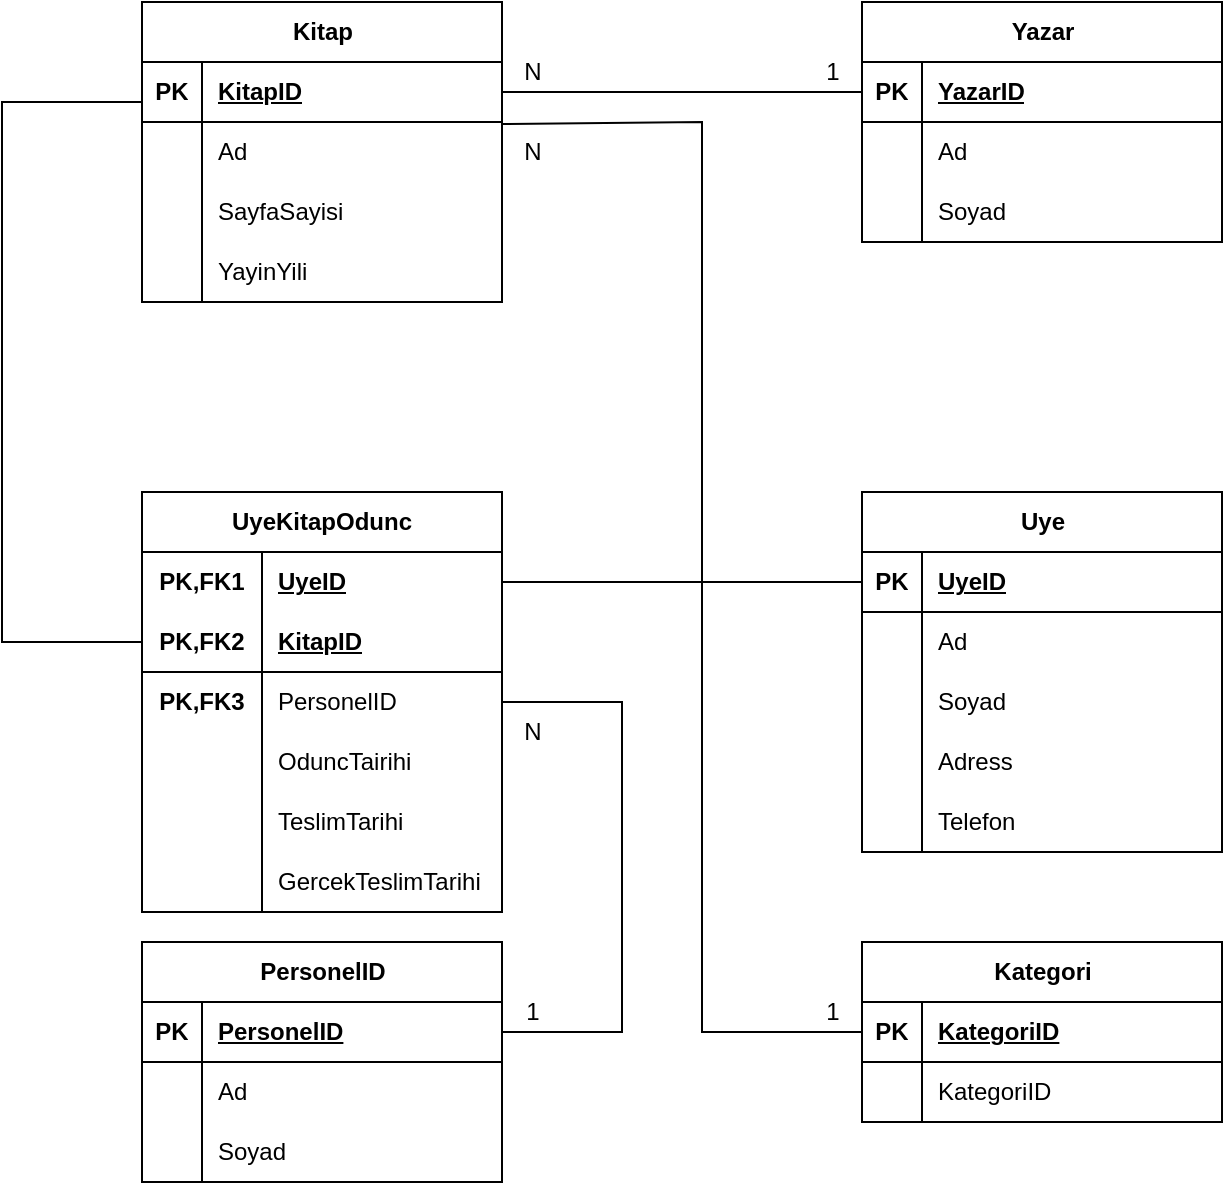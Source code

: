 <mxfile version="28.2.5">
  <diagram name="Page-1" id="U8hZDTSxyei2vz7Ze9il">
    <mxGraphModel dx="463" dy="605" grid="1" gridSize="10" guides="1" tooltips="1" connect="1" arrows="1" fold="1" page="1" pageScale="1" pageWidth="850" pageHeight="1100" math="0" shadow="0">
      <root>
        <mxCell id="0" />
        <mxCell id="1" parent="0" />
        <mxCell id="p3XKGO6ucwVErbkyVY4m-1" value="Kitap" style="shape=table;startSize=30;container=1;collapsible=1;childLayout=tableLayout;fixedRows=1;rowLines=0;fontStyle=1;align=center;resizeLast=1;html=1;" vertex="1" parent="1">
          <mxGeometry x="110" y="160" width="180" height="150" as="geometry" />
        </mxCell>
        <mxCell id="p3XKGO6ucwVErbkyVY4m-2" value="" style="shape=tableRow;horizontal=0;startSize=0;swimlaneHead=0;swimlaneBody=0;fillColor=none;collapsible=0;dropTarget=0;points=[[0,0.5],[1,0.5]];portConstraint=eastwest;top=0;left=0;right=0;bottom=1;" vertex="1" parent="p3XKGO6ucwVErbkyVY4m-1">
          <mxGeometry y="30" width="180" height="30" as="geometry" />
        </mxCell>
        <mxCell id="p3XKGO6ucwVErbkyVY4m-3" value="PK" style="shape=partialRectangle;connectable=0;fillColor=none;top=0;left=0;bottom=0;right=0;fontStyle=1;overflow=hidden;whiteSpace=wrap;html=1;" vertex="1" parent="p3XKGO6ucwVErbkyVY4m-2">
          <mxGeometry width="30" height="30" as="geometry">
            <mxRectangle width="30" height="30" as="alternateBounds" />
          </mxGeometry>
        </mxCell>
        <mxCell id="p3XKGO6ucwVErbkyVY4m-4" value="KitapID" style="shape=partialRectangle;connectable=0;fillColor=none;top=0;left=0;bottom=0;right=0;align=left;spacingLeft=6;fontStyle=5;overflow=hidden;whiteSpace=wrap;html=1;" vertex="1" parent="p3XKGO6ucwVErbkyVY4m-2">
          <mxGeometry x="30" width="150" height="30" as="geometry">
            <mxRectangle width="150" height="30" as="alternateBounds" />
          </mxGeometry>
        </mxCell>
        <mxCell id="p3XKGO6ucwVErbkyVY4m-5" value="" style="shape=tableRow;horizontal=0;startSize=0;swimlaneHead=0;swimlaneBody=0;fillColor=none;collapsible=0;dropTarget=0;points=[[0,0.5],[1,0.5]];portConstraint=eastwest;top=0;left=0;right=0;bottom=0;" vertex="1" parent="p3XKGO6ucwVErbkyVY4m-1">
          <mxGeometry y="60" width="180" height="30" as="geometry" />
        </mxCell>
        <mxCell id="p3XKGO6ucwVErbkyVY4m-6" value="" style="shape=partialRectangle;connectable=0;fillColor=none;top=0;left=0;bottom=0;right=0;editable=1;overflow=hidden;whiteSpace=wrap;html=1;" vertex="1" parent="p3XKGO6ucwVErbkyVY4m-5">
          <mxGeometry width="30" height="30" as="geometry">
            <mxRectangle width="30" height="30" as="alternateBounds" />
          </mxGeometry>
        </mxCell>
        <mxCell id="p3XKGO6ucwVErbkyVY4m-7" value="Ad" style="shape=partialRectangle;connectable=0;fillColor=none;top=0;left=0;bottom=0;right=0;align=left;spacingLeft=6;overflow=hidden;whiteSpace=wrap;html=1;" vertex="1" parent="p3XKGO6ucwVErbkyVY4m-5">
          <mxGeometry x="30" width="150" height="30" as="geometry">
            <mxRectangle width="150" height="30" as="alternateBounds" />
          </mxGeometry>
        </mxCell>
        <mxCell id="p3XKGO6ucwVErbkyVY4m-8" value="" style="shape=tableRow;horizontal=0;startSize=0;swimlaneHead=0;swimlaneBody=0;fillColor=none;collapsible=0;dropTarget=0;points=[[0,0.5],[1,0.5]];portConstraint=eastwest;top=0;left=0;right=0;bottom=0;" vertex="1" parent="p3XKGO6ucwVErbkyVY4m-1">
          <mxGeometry y="90" width="180" height="30" as="geometry" />
        </mxCell>
        <mxCell id="p3XKGO6ucwVErbkyVY4m-9" value="" style="shape=partialRectangle;connectable=0;fillColor=none;top=0;left=0;bottom=0;right=0;editable=1;overflow=hidden;whiteSpace=wrap;html=1;" vertex="1" parent="p3XKGO6ucwVErbkyVY4m-8">
          <mxGeometry width="30" height="30" as="geometry">
            <mxRectangle width="30" height="30" as="alternateBounds" />
          </mxGeometry>
        </mxCell>
        <mxCell id="p3XKGO6ucwVErbkyVY4m-10" value="SayfaSayisi" style="shape=partialRectangle;connectable=0;fillColor=none;top=0;left=0;bottom=0;right=0;align=left;spacingLeft=6;overflow=hidden;whiteSpace=wrap;html=1;" vertex="1" parent="p3XKGO6ucwVErbkyVY4m-8">
          <mxGeometry x="30" width="150" height="30" as="geometry">
            <mxRectangle width="150" height="30" as="alternateBounds" />
          </mxGeometry>
        </mxCell>
        <mxCell id="p3XKGO6ucwVErbkyVY4m-11" value="" style="shape=tableRow;horizontal=0;startSize=0;swimlaneHead=0;swimlaneBody=0;fillColor=none;collapsible=0;dropTarget=0;points=[[0,0.5],[1,0.5]];portConstraint=eastwest;top=0;left=0;right=0;bottom=0;" vertex="1" parent="p3XKGO6ucwVErbkyVY4m-1">
          <mxGeometry y="120" width="180" height="30" as="geometry" />
        </mxCell>
        <mxCell id="p3XKGO6ucwVErbkyVY4m-12" value="" style="shape=partialRectangle;connectable=0;fillColor=none;top=0;left=0;bottom=0;right=0;editable=1;overflow=hidden;whiteSpace=wrap;html=1;" vertex="1" parent="p3XKGO6ucwVErbkyVY4m-11">
          <mxGeometry width="30" height="30" as="geometry">
            <mxRectangle width="30" height="30" as="alternateBounds" />
          </mxGeometry>
        </mxCell>
        <mxCell id="p3XKGO6ucwVErbkyVY4m-13" value="YayinYili" style="shape=partialRectangle;connectable=0;fillColor=none;top=0;left=0;bottom=0;right=0;align=left;spacingLeft=6;overflow=hidden;whiteSpace=wrap;html=1;" vertex="1" parent="p3XKGO6ucwVErbkyVY4m-11">
          <mxGeometry x="30" width="150" height="30" as="geometry">
            <mxRectangle width="150" height="30" as="alternateBounds" />
          </mxGeometry>
        </mxCell>
        <mxCell id="p3XKGO6ucwVErbkyVY4m-14" value="Yazar" style="shape=table;startSize=30;container=1;collapsible=1;childLayout=tableLayout;fixedRows=1;rowLines=0;fontStyle=1;align=center;resizeLast=1;html=1;" vertex="1" parent="1">
          <mxGeometry x="470" y="160" width="180" height="120" as="geometry" />
        </mxCell>
        <mxCell id="p3XKGO6ucwVErbkyVY4m-15" value="" style="shape=tableRow;horizontal=0;startSize=0;swimlaneHead=0;swimlaneBody=0;fillColor=none;collapsible=0;dropTarget=0;points=[[0,0.5],[1,0.5]];portConstraint=eastwest;top=0;left=0;right=0;bottom=1;" vertex="1" parent="p3XKGO6ucwVErbkyVY4m-14">
          <mxGeometry y="30" width="180" height="30" as="geometry" />
        </mxCell>
        <mxCell id="p3XKGO6ucwVErbkyVY4m-16" value="PK" style="shape=partialRectangle;connectable=0;fillColor=none;top=0;left=0;bottom=0;right=0;fontStyle=1;overflow=hidden;whiteSpace=wrap;html=1;" vertex="1" parent="p3XKGO6ucwVErbkyVY4m-15">
          <mxGeometry width="30" height="30" as="geometry">
            <mxRectangle width="30" height="30" as="alternateBounds" />
          </mxGeometry>
        </mxCell>
        <mxCell id="p3XKGO6ucwVErbkyVY4m-17" value="YazarID" style="shape=partialRectangle;connectable=0;fillColor=none;top=0;left=0;bottom=0;right=0;align=left;spacingLeft=6;fontStyle=5;overflow=hidden;whiteSpace=wrap;html=1;" vertex="1" parent="p3XKGO6ucwVErbkyVY4m-15">
          <mxGeometry x="30" width="150" height="30" as="geometry">
            <mxRectangle width="150" height="30" as="alternateBounds" />
          </mxGeometry>
        </mxCell>
        <mxCell id="p3XKGO6ucwVErbkyVY4m-18" value="" style="shape=tableRow;horizontal=0;startSize=0;swimlaneHead=0;swimlaneBody=0;fillColor=none;collapsible=0;dropTarget=0;points=[[0,0.5],[1,0.5]];portConstraint=eastwest;top=0;left=0;right=0;bottom=0;" vertex="1" parent="p3XKGO6ucwVErbkyVY4m-14">
          <mxGeometry y="60" width="180" height="30" as="geometry" />
        </mxCell>
        <mxCell id="p3XKGO6ucwVErbkyVY4m-19" value="" style="shape=partialRectangle;connectable=0;fillColor=none;top=0;left=0;bottom=0;right=0;editable=1;overflow=hidden;whiteSpace=wrap;html=1;" vertex="1" parent="p3XKGO6ucwVErbkyVY4m-18">
          <mxGeometry width="30" height="30" as="geometry">
            <mxRectangle width="30" height="30" as="alternateBounds" />
          </mxGeometry>
        </mxCell>
        <mxCell id="p3XKGO6ucwVErbkyVY4m-20" value="Ad" style="shape=partialRectangle;connectable=0;fillColor=none;top=0;left=0;bottom=0;right=0;align=left;spacingLeft=6;overflow=hidden;whiteSpace=wrap;html=1;" vertex="1" parent="p3XKGO6ucwVErbkyVY4m-18">
          <mxGeometry x="30" width="150" height="30" as="geometry">
            <mxRectangle width="150" height="30" as="alternateBounds" />
          </mxGeometry>
        </mxCell>
        <mxCell id="p3XKGO6ucwVErbkyVY4m-21" value="" style="shape=tableRow;horizontal=0;startSize=0;swimlaneHead=0;swimlaneBody=0;fillColor=none;collapsible=0;dropTarget=0;points=[[0,0.5],[1,0.5]];portConstraint=eastwest;top=0;left=0;right=0;bottom=0;" vertex="1" parent="p3XKGO6ucwVErbkyVY4m-14">
          <mxGeometry y="90" width="180" height="30" as="geometry" />
        </mxCell>
        <mxCell id="p3XKGO6ucwVErbkyVY4m-22" value="" style="shape=partialRectangle;connectable=0;fillColor=none;top=0;left=0;bottom=0;right=0;editable=1;overflow=hidden;whiteSpace=wrap;html=1;" vertex="1" parent="p3XKGO6ucwVErbkyVY4m-21">
          <mxGeometry width="30" height="30" as="geometry">
            <mxRectangle width="30" height="30" as="alternateBounds" />
          </mxGeometry>
        </mxCell>
        <mxCell id="p3XKGO6ucwVErbkyVY4m-23" value="Soyad" style="shape=partialRectangle;connectable=0;fillColor=none;top=0;left=0;bottom=0;right=0;align=left;spacingLeft=6;overflow=hidden;whiteSpace=wrap;html=1;" vertex="1" parent="p3XKGO6ucwVErbkyVY4m-21">
          <mxGeometry x="30" width="150" height="30" as="geometry">
            <mxRectangle width="150" height="30" as="alternateBounds" />
          </mxGeometry>
        </mxCell>
        <mxCell id="p3XKGO6ucwVErbkyVY4m-27" value="" style="endArrow=none;html=1;rounded=0;exitX=1;exitY=0.5;exitDx=0;exitDy=0;entryX=0;entryY=0.5;entryDx=0;entryDy=0;" edge="1" parent="1" source="p3XKGO6ucwVErbkyVY4m-2" target="p3XKGO6ucwVErbkyVY4m-15">
          <mxGeometry relative="1" as="geometry">
            <mxPoint x="310" y="210" as="sourcePoint" />
            <mxPoint x="470" y="210" as="targetPoint" />
          </mxGeometry>
        </mxCell>
        <mxCell id="p3XKGO6ucwVErbkyVY4m-28" value="1" style="text;html=1;align=center;verticalAlign=middle;resizable=0;points=[];autosize=1;strokeColor=none;fillColor=none;" vertex="1" parent="1">
          <mxGeometry x="440" y="180" width="30" height="30" as="geometry" />
        </mxCell>
        <mxCell id="p3XKGO6ucwVErbkyVY4m-29" value="N" style="text;html=1;align=center;verticalAlign=middle;resizable=0;points=[];autosize=1;strokeColor=none;fillColor=none;" vertex="1" parent="1">
          <mxGeometry x="290" y="180" width="30" height="30" as="geometry" />
        </mxCell>
        <mxCell id="p3XKGO6ucwVErbkyVY4m-30" value="Uye" style="shape=table;startSize=30;container=1;collapsible=1;childLayout=tableLayout;fixedRows=1;rowLines=0;fontStyle=1;align=center;resizeLast=1;html=1;" vertex="1" parent="1">
          <mxGeometry x="470" y="405" width="180" height="180" as="geometry" />
        </mxCell>
        <mxCell id="p3XKGO6ucwVErbkyVY4m-31" value="" style="shape=tableRow;horizontal=0;startSize=0;swimlaneHead=0;swimlaneBody=0;fillColor=none;collapsible=0;dropTarget=0;points=[[0,0.5],[1,0.5]];portConstraint=eastwest;top=0;left=0;right=0;bottom=1;" vertex="1" parent="p3XKGO6ucwVErbkyVY4m-30">
          <mxGeometry y="30" width="180" height="30" as="geometry" />
        </mxCell>
        <mxCell id="p3XKGO6ucwVErbkyVY4m-32" value="PK" style="shape=partialRectangle;connectable=0;fillColor=none;top=0;left=0;bottom=0;right=0;fontStyle=1;overflow=hidden;whiteSpace=wrap;html=1;" vertex="1" parent="p3XKGO6ucwVErbkyVY4m-31">
          <mxGeometry width="30" height="30" as="geometry">
            <mxRectangle width="30" height="30" as="alternateBounds" />
          </mxGeometry>
        </mxCell>
        <mxCell id="p3XKGO6ucwVErbkyVY4m-33" value="UyeID" style="shape=partialRectangle;connectable=0;fillColor=none;top=0;left=0;bottom=0;right=0;align=left;spacingLeft=6;fontStyle=5;overflow=hidden;whiteSpace=wrap;html=1;" vertex="1" parent="p3XKGO6ucwVErbkyVY4m-31">
          <mxGeometry x="30" width="150" height="30" as="geometry">
            <mxRectangle width="150" height="30" as="alternateBounds" />
          </mxGeometry>
        </mxCell>
        <mxCell id="p3XKGO6ucwVErbkyVY4m-34" value="" style="shape=tableRow;horizontal=0;startSize=0;swimlaneHead=0;swimlaneBody=0;fillColor=none;collapsible=0;dropTarget=0;points=[[0,0.5],[1,0.5]];portConstraint=eastwest;top=0;left=0;right=0;bottom=0;" vertex="1" parent="p3XKGO6ucwVErbkyVY4m-30">
          <mxGeometry y="60" width="180" height="30" as="geometry" />
        </mxCell>
        <mxCell id="p3XKGO6ucwVErbkyVY4m-35" value="" style="shape=partialRectangle;connectable=0;fillColor=none;top=0;left=0;bottom=0;right=0;editable=1;overflow=hidden;whiteSpace=wrap;html=1;" vertex="1" parent="p3XKGO6ucwVErbkyVY4m-34">
          <mxGeometry width="30" height="30" as="geometry">
            <mxRectangle width="30" height="30" as="alternateBounds" />
          </mxGeometry>
        </mxCell>
        <mxCell id="p3XKGO6ucwVErbkyVY4m-36" value="Ad" style="shape=partialRectangle;connectable=0;fillColor=none;top=0;left=0;bottom=0;right=0;align=left;spacingLeft=6;overflow=hidden;whiteSpace=wrap;html=1;" vertex="1" parent="p3XKGO6ucwVErbkyVY4m-34">
          <mxGeometry x="30" width="150" height="30" as="geometry">
            <mxRectangle width="150" height="30" as="alternateBounds" />
          </mxGeometry>
        </mxCell>
        <mxCell id="p3XKGO6ucwVErbkyVY4m-37" value="" style="shape=tableRow;horizontal=0;startSize=0;swimlaneHead=0;swimlaneBody=0;fillColor=none;collapsible=0;dropTarget=0;points=[[0,0.5],[1,0.5]];portConstraint=eastwest;top=0;left=0;right=0;bottom=0;" vertex="1" parent="p3XKGO6ucwVErbkyVY4m-30">
          <mxGeometry y="90" width="180" height="30" as="geometry" />
        </mxCell>
        <mxCell id="p3XKGO6ucwVErbkyVY4m-38" value="" style="shape=partialRectangle;connectable=0;fillColor=none;top=0;left=0;bottom=0;right=0;editable=1;overflow=hidden;whiteSpace=wrap;html=1;" vertex="1" parent="p3XKGO6ucwVErbkyVY4m-37">
          <mxGeometry width="30" height="30" as="geometry">
            <mxRectangle width="30" height="30" as="alternateBounds" />
          </mxGeometry>
        </mxCell>
        <mxCell id="p3XKGO6ucwVErbkyVY4m-39" value="Soyad" style="shape=partialRectangle;connectable=0;fillColor=none;top=0;left=0;bottom=0;right=0;align=left;spacingLeft=6;overflow=hidden;whiteSpace=wrap;html=1;" vertex="1" parent="p3XKGO6ucwVErbkyVY4m-37">
          <mxGeometry x="30" width="150" height="30" as="geometry">
            <mxRectangle width="150" height="30" as="alternateBounds" />
          </mxGeometry>
        </mxCell>
        <mxCell id="p3XKGO6ucwVErbkyVY4m-40" value="" style="shape=tableRow;horizontal=0;startSize=0;swimlaneHead=0;swimlaneBody=0;fillColor=none;collapsible=0;dropTarget=0;points=[[0,0.5],[1,0.5]];portConstraint=eastwest;top=0;left=0;right=0;bottom=0;" vertex="1" parent="p3XKGO6ucwVErbkyVY4m-30">
          <mxGeometry y="120" width="180" height="30" as="geometry" />
        </mxCell>
        <mxCell id="p3XKGO6ucwVErbkyVY4m-41" value="" style="shape=partialRectangle;connectable=0;fillColor=none;top=0;left=0;bottom=0;right=0;editable=1;overflow=hidden;whiteSpace=wrap;html=1;" vertex="1" parent="p3XKGO6ucwVErbkyVY4m-40">
          <mxGeometry width="30" height="30" as="geometry">
            <mxRectangle width="30" height="30" as="alternateBounds" />
          </mxGeometry>
        </mxCell>
        <mxCell id="p3XKGO6ucwVErbkyVY4m-42" value="Adress" style="shape=partialRectangle;connectable=0;fillColor=none;top=0;left=0;bottom=0;right=0;align=left;spacingLeft=6;overflow=hidden;whiteSpace=wrap;html=1;" vertex="1" parent="p3XKGO6ucwVErbkyVY4m-40">
          <mxGeometry x="30" width="150" height="30" as="geometry">
            <mxRectangle width="150" height="30" as="alternateBounds" />
          </mxGeometry>
        </mxCell>
        <mxCell id="p3XKGO6ucwVErbkyVY4m-91" value="" style="shape=tableRow;horizontal=0;startSize=0;swimlaneHead=0;swimlaneBody=0;fillColor=none;collapsible=0;dropTarget=0;points=[[0,0.5],[1,0.5]];portConstraint=eastwest;top=0;left=0;right=0;bottom=0;" vertex="1" parent="p3XKGO6ucwVErbkyVY4m-30">
          <mxGeometry y="150" width="180" height="30" as="geometry" />
        </mxCell>
        <mxCell id="p3XKGO6ucwVErbkyVY4m-92" value="" style="shape=partialRectangle;connectable=0;fillColor=none;top=0;left=0;bottom=0;right=0;editable=1;overflow=hidden;whiteSpace=wrap;html=1;" vertex="1" parent="p3XKGO6ucwVErbkyVY4m-91">
          <mxGeometry width="30" height="30" as="geometry">
            <mxRectangle width="30" height="30" as="alternateBounds" />
          </mxGeometry>
        </mxCell>
        <mxCell id="p3XKGO6ucwVErbkyVY4m-93" value="Telefon" style="shape=partialRectangle;connectable=0;fillColor=none;top=0;left=0;bottom=0;right=0;align=left;spacingLeft=6;overflow=hidden;whiteSpace=wrap;html=1;" vertex="1" parent="p3XKGO6ucwVErbkyVY4m-91">
          <mxGeometry x="30" width="150" height="30" as="geometry">
            <mxRectangle width="150" height="30" as="alternateBounds" />
          </mxGeometry>
        </mxCell>
        <mxCell id="p3XKGO6ucwVErbkyVY4m-43" value="UyeKitapOdunc" style="shape=table;startSize=30;container=1;collapsible=1;childLayout=tableLayout;fixedRows=1;rowLines=0;fontStyle=1;align=center;resizeLast=1;html=1;whiteSpace=wrap;" vertex="1" parent="1">
          <mxGeometry x="110" y="405" width="180" height="210" as="geometry" />
        </mxCell>
        <mxCell id="p3XKGO6ucwVErbkyVY4m-44" value="" style="shape=tableRow;horizontal=0;startSize=0;swimlaneHead=0;swimlaneBody=0;fillColor=none;collapsible=0;dropTarget=0;points=[[0,0.5],[1,0.5]];portConstraint=eastwest;top=0;left=0;right=0;bottom=0;html=1;" vertex="1" parent="p3XKGO6ucwVErbkyVY4m-43">
          <mxGeometry y="30" width="180" height="30" as="geometry" />
        </mxCell>
        <mxCell id="p3XKGO6ucwVErbkyVY4m-45" value="PK,FK1" style="shape=partialRectangle;connectable=0;fillColor=none;top=0;left=0;bottom=0;right=0;fontStyle=1;overflow=hidden;html=1;whiteSpace=wrap;" vertex="1" parent="p3XKGO6ucwVErbkyVY4m-44">
          <mxGeometry width="60" height="30" as="geometry">
            <mxRectangle width="60" height="30" as="alternateBounds" />
          </mxGeometry>
        </mxCell>
        <mxCell id="p3XKGO6ucwVErbkyVY4m-46" value="UyeID" style="shape=partialRectangle;connectable=0;fillColor=none;top=0;left=0;bottom=0;right=0;align=left;spacingLeft=6;fontStyle=5;overflow=hidden;html=1;whiteSpace=wrap;" vertex="1" parent="p3XKGO6ucwVErbkyVY4m-44">
          <mxGeometry x="60" width="120" height="30" as="geometry">
            <mxRectangle width="120" height="30" as="alternateBounds" />
          </mxGeometry>
        </mxCell>
        <mxCell id="p3XKGO6ucwVErbkyVY4m-47" value="" style="shape=tableRow;horizontal=0;startSize=0;swimlaneHead=0;swimlaneBody=0;fillColor=none;collapsible=0;dropTarget=0;points=[[0,0.5],[1,0.5]];portConstraint=eastwest;top=0;left=0;right=0;bottom=1;html=1;" vertex="1" parent="p3XKGO6ucwVErbkyVY4m-43">
          <mxGeometry y="60" width="180" height="30" as="geometry" />
        </mxCell>
        <mxCell id="p3XKGO6ucwVErbkyVY4m-48" value="PK,FK2" style="shape=partialRectangle;connectable=0;fillColor=none;top=0;left=0;bottom=0;right=0;fontStyle=1;overflow=hidden;html=1;whiteSpace=wrap;" vertex="1" parent="p3XKGO6ucwVErbkyVY4m-47">
          <mxGeometry width="60" height="30" as="geometry">
            <mxRectangle width="60" height="30" as="alternateBounds" />
          </mxGeometry>
        </mxCell>
        <mxCell id="p3XKGO6ucwVErbkyVY4m-49" value="KitapID" style="shape=partialRectangle;connectable=0;fillColor=none;top=0;left=0;bottom=0;right=0;align=left;spacingLeft=6;fontStyle=5;overflow=hidden;html=1;whiteSpace=wrap;" vertex="1" parent="p3XKGO6ucwVErbkyVY4m-47">
          <mxGeometry x="60" width="120" height="30" as="geometry">
            <mxRectangle width="120" height="30" as="alternateBounds" />
          </mxGeometry>
        </mxCell>
        <mxCell id="p3XKGO6ucwVErbkyVY4m-50" value="" style="shape=tableRow;horizontal=0;startSize=0;swimlaneHead=0;swimlaneBody=0;fillColor=none;collapsible=0;dropTarget=0;points=[[0,0.5],[1,0.5]];portConstraint=eastwest;top=0;left=0;right=0;bottom=0;html=1;" vertex="1" parent="p3XKGO6ucwVErbkyVY4m-43">
          <mxGeometry y="90" width="180" height="30" as="geometry" />
        </mxCell>
        <mxCell id="p3XKGO6ucwVErbkyVY4m-51" value="" style="shape=partialRectangle;connectable=0;fillColor=none;top=0;left=0;bottom=0;right=0;editable=1;overflow=hidden;html=1;whiteSpace=wrap;" vertex="1" parent="p3XKGO6ucwVErbkyVY4m-50">
          <mxGeometry width="60" height="30" as="geometry">
            <mxRectangle width="60" height="30" as="alternateBounds" />
          </mxGeometry>
        </mxCell>
        <mxCell id="p3XKGO6ucwVErbkyVY4m-52" value="PersonelID" style="shape=partialRectangle;connectable=0;fillColor=none;top=0;left=0;bottom=0;right=0;align=left;spacingLeft=6;overflow=hidden;html=1;whiteSpace=wrap;" vertex="1" parent="p3XKGO6ucwVErbkyVY4m-50">
          <mxGeometry x="60" width="120" height="30" as="geometry">
            <mxRectangle width="120" height="30" as="alternateBounds" />
          </mxGeometry>
        </mxCell>
        <mxCell id="p3XKGO6ucwVErbkyVY4m-108" value="" style="shape=tableRow;horizontal=0;startSize=0;swimlaneHead=0;swimlaneBody=0;fillColor=none;collapsible=0;dropTarget=0;points=[[0,0.5],[1,0.5]];portConstraint=eastwest;top=0;left=0;right=0;bottom=0;html=1;" vertex="1" parent="p3XKGO6ucwVErbkyVY4m-43">
          <mxGeometry y="120" width="180" height="30" as="geometry" />
        </mxCell>
        <mxCell id="p3XKGO6ucwVErbkyVY4m-109" value="" style="shape=partialRectangle;connectable=0;fillColor=none;top=0;left=0;bottom=0;right=0;editable=1;overflow=hidden;html=1;whiteSpace=wrap;" vertex="1" parent="p3XKGO6ucwVErbkyVY4m-108">
          <mxGeometry width="60" height="30" as="geometry">
            <mxRectangle width="60" height="30" as="alternateBounds" />
          </mxGeometry>
        </mxCell>
        <mxCell id="p3XKGO6ucwVErbkyVY4m-110" value="OduncTairihi" style="shape=partialRectangle;connectable=0;fillColor=none;top=0;left=0;bottom=0;right=0;align=left;spacingLeft=6;overflow=hidden;html=1;whiteSpace=wrap;" vertex="1" parent="p3XKGO6ucwVErbkyVY4m-108">
          <mxGeometry x="60" width="120" height="30" as="geometry">
            <mxRectangle width="120" height="30" as="alternateBounds" />
          </mxGeometry>
        </mxCell>
        <mxCell id="p3XKGO6ucwVErbkyVY4m-111" value="" style="shape=tableRow;horizontal=0;startSize=0;swimlaneHead=0;swimlaneBody=0;fillColor=none;collapsible=0;dropTarget=0;points=[[0,0.5],[1,0.5]];portConstraint=eastwest;top=0;left=0;right=0;bottom=0;html=1;" vertex="1" parent="p3XKGO6ucwVErbkyVY4m-43">
          <mxGeometry y="150" width="180" height="30" as="geometry" />
        </mxCell>
        <mxCell id="p3XKGO6ucwVErbkyVY4m-112" value="" style="shape=partialRectangle;connectable=0;fillColor=none;top=0;left=0;bottom=0;right=0;editable=1;overflow=hidden;html=1;whiteSpace=wrap;" vertex="1" parent="p3XKGO6ucwVErbkyVY4m-111">
          <mxGeometry width="60" height="30" as="geometry">
            <mxRectangle width="60" height="30" as="alternateBounds" />
          </mxGeometry>
        </mxCell>
        <mxCell id="p3XKGO6ucwVErbkyVY4m-113" value="TeslimTarihi" style="shape=partialRectangle;connectable=0;fillColor=none;top=0;left=0;bottom=0;right=0;align=left;spacingLeft=6;overflow=hidden;html=1;whiteSpace=wrap;" vertex="1" parent="p3XKGO6ucwVErbkyVY4m-111">
          <mxGeometry x="60" width="120" height="30" as="geometry">
            <mxRectangle width="120" height="30" as="alternateBounds" />
          </mxGeometry>
        </mxCell>
        <mxCell id="p3XKGO6ucwVErbkyVY4m-114" value="" style="shape=tableRow;horizontal=0;startSize=0;swimlaneHead=0;swimlaneBody=0;fillColor=none;collapsible=0;dropTarget=0;points=[[0,0.5],[1,0.5]];portConstraint=eastwest;top=0;left=0;right=0;bottom=0;html=1;" vertex="1" parent="p3XKGO6ucwVErbkyVY4m-43">
          <mxGeometry y="180" width="180" height="30" as="geometry" />
        </mxCell>
        <mxCell id="p3XKGO6ucwVErbkyVY4m-115" value="" style="shape=partialRectangle;connectable=0;fillColor=none;top=0;left=0;bottom=0;right=0;editable=1;overflow=hidden;html=1;whiteSpace=wrap;" vertex="1" parent="p3XKGO6ucwVErbkyVY4m-114">
          <mxGeometry width="60" height="30" as="geometry">
            <mxRectangle width="60" height="30" as="alternateBounds" />
          </mxGeometry>
        </mxCell>
        <mxCell id="p3XKGO6ucwVErbkyVY4m-116" value="GercekTeslimTarihi" style="shape=partialRectangle;connectable=0;fillColor=none;top=0;left=0;bottom=0;right=0;align=left;spacingLeft=6;overflow=hidden;html=1;whiteSpace=wrap;" vertex="1" parent="p3XKGO6ucwVErbkyVY4m-114">
          <mxGeometry x="60" width="120" height="30" as="geometry">
            <mxRectangle width="120" height="30" as="alternateBounds" />
          </mxGeometry>
        </mxCell>
        <mxCell id="p3XKGO6ucwVErbkyVY4m-56" value="" style="endArrow=none;html=1;rounded=0;exitX=1;exitY=0.5;exitDx=0;exitDy=0;" edge="1" parent="1" source="p3XKGO6ucwVErbkyVY4m-44">
          <mxGeometry relative="1" as="geometry">
            <mxPoint x="310" y="450" as="sourcePoint" />
            <mxPoint x="470" y="450" as="targetPoint" />
          </mxGeometry>
        </mxCell>
        <mxCell id="p3XKGO6ucwVErbkyVY4m-57" value="" style="endArrow=none;html=1;rounded=0;exitX=0;exitY=0.5;exitDx=0;exitDy=0;" edge="1" parent="1" source="p3XKGO6ucwVErbkyVY4m-47">
          <mxGeometry relative="1" as="geometry">
            <mxPoint x="40" y="480" as="sourcePoint" />
            <mxPoint x="110" y="210" as="targetPoint" />
            <Array as="points">
              <mxPoint x="40" y="480" />
              <mxPoint x="40" y="210" />
            </Array>
          </mxGeometry>
        </mxCell>
        <mxCell id="p3XKGO6ucwVErbkyVY4m-59" value="PersonelID" style="shape=table;startSize=30;container=1;collapsible=1;childLayout=tableLayout;fixedRows=1;rowLines=0;fontStyle=1;align=center;resizeLast=1;html=1;" vertex="1" parent="1">
          <mxGeometry x="110" y="630" width="180" height="120" as="geometry" />
        </mxCell>
        <mxCell id="p3XKGO6ucwVErbkyVY4m-60" value="" style="shape=tableRow;horizontal=0;startSize=0;swimlaneHead=0;swimlaneBody=0;fillColor=none;collapsible=0;dropTarget=0;points=[[0,0.5],[1,0.5]];portConstraint=eastwest;top=0;left=0;right=0;bottom=1;" vertex="1" parent="p3XKGO6ucwVErbkyVY4m-59">
          <mxGeometry y="30" width="180" height="30" as="geometry" />
        </mxCell>
        <mxCell id="p3XKGO6ucwVErbkyVY4m-61" value="PK" style="shape=partialRectangle;connectable=0;fillColor=none;top=0;left=0;bottom=0;right=0;fontStyle=1;overflow=hidden;whiteSpace=wrap;html=1;" vertex="1" parent="p3XKGO6ucwVErbkyVY4m-60">
          <mxGeometry width="30" height="30" as="geometry">
            <mxRectangle width="30" height="30" as="alternateBounds" />
          </mxGeometry>
        </mxCell>
        <mxCell id="p3XKGO6ucwVErbkyVY4m-62" value="PersonelID" style="shape=partialRectangle;connectable=0;fillColor=none;top=0;left=0;bottom=0;right=0;align=left;spacingLeft=6;fontStyle=5;overflow=hidden;whiteSpace=wrap;html=1;" vertex="1" parent="p3XKGO6ucwVErbkyVY4m-60">
          <mxGeometry x="30" width="150" height="30" as="geometry">
            <mxRectangle width="150" height="30" as="alternateBounds" />
          </mxGeometry>
        </mxCell>
        <mxCell id="p3XKGO6ucwVErbkyVY4m-63" value="" style="shape=tableRow;horizontal=0;startSize=0;swimlaneHead=0;swimlaneBody=0;fillColor=none;collapsible=0;dropTarget=0;points=[[0,0.5],[1,0.5]];portConstraint=eastwest;top=0;left=0;right=0;bottom=0;" vertex="1" parent="p3XKGO6ucwVErbkyVY4m-59">
          <mxGeometry y="60" width="180" height="30" as="geometry" />
        </mxCell>
        <mxCell id="p3XKGO6ucwVErbkyVY4m-64" value="" style="shape=partialRectangle;connectable=0;fillColor=none;top=0;left=0;bottom=0;right=0;editable=1;overflow=hidden;whiteSpace=wrap;html=1;" vertex="1" parent="p3XKGO6ucwVErbkyVY4m-63">
          <mxGeometry width="30" height="30" as="geometry">
            <mxRectangle width="30" height="30" as="alternateBounds" />
          </mxGeometry>
        </mxCell>
        <mxCell id="p3XKGO6ucwVErbkyVY4m-65" value="Ad" style="shape=partialRectangle;connectable=0;fillColor=none;top=0;left=0;bottom=0;right=0;align=left;spacingLeft=6;overflow=hidden;whiteSpace=wrap;html=1;" vertex="1" parent="p3XKGO6ucwVErbkyVY4m-63">
          <mxGeometry x="30" width="150" height="30" as="geometry">
            <mxRectangle width="150" height="30" as="alternateBounds" />
          </mxGeometry>
        </mxCell>
        <mxCell id="p3XKGO6ucwVErbkyVY4m-66" value="" style="shape=tableRow;horizontal=0;startSize=0;swimlaneHead=0;swimlaneBody=0;fillColor=none;collapsible=0;dropTarget=0;points=[[0,0.5],[1,0.5]];portConstraint=eastwest;top=0;left=0;right=0;bottom=0;" vertex="1" parent="p3XKGO6ucwVErbkyVY4m-59">
          <mxGeometry y="90" width="180" height="30" as="geometry" />
        </mxCell>
        <mxCell id="p3XKGO6ucwVErbkyVY4m-67" value="" style="shape=partialRectangle;connectable=0;fillColor=none;top=0;left=0;bottom=0;right=0;editable=1;overflow=hidden;whiteSpace=wrap;html=1;" vertex="1" parent="p3XKGO6ucwVErbkyVY4m-66">
          <mxGeometry width="30" height="30" as="geometry">
            <mxRectangle width="30" height="30" as="alternateBounds" />
          </mxGeometry>
        </mxCell>
        <mxCell id="p3XKGO6ucwVErbkyVY4m-68" value="Soyad" style="shape=partialRectangle;connectable=0;fillColor=none;top=0;left=0;bottom=0;right=0;align=left;spacingLeft=6;overflow=hidden;whiteSpace=wrap;html=1;" vertex="1" parent="p3XKGO6ucwVErbkyVY4m-66">
          <mxGeometry x="30" width="150" height="30" as="geometry">
            <mxRectangle width="150" height="30" as="alternateBounds" />
          </mxGeometry>
        </mxCell>
        <mxCell id="p3XKGO6ucwVErbkyVY4m-72" value="Kategori" style="shape=table;startSize=30;container=1;collapsible=1;childLayout=tableLayout;fixedRows=1;rowLines=0;fontStyle=1;align=center;resizeLast=1;html=1;" vertex="1" parent="1">
          <mxGeometry x="470" y="630" width="180" height="90" as="geometry" />
        </mxCell>
        <mxCell id="p3XKGO6ucwVErbkyVY4m-73" value="" style="shape=tableRow;horizontal=0;startSize=0;swimlaneHead=0;swimlaneBody=0;fillColor=none;collapsible=0;dropTarget=0;points=[[0,0.5],[1,0.5]];portConstraint=eastwest;top=0;left=0;right=0;bottom=1;" vertex="1" parent="p3XKGO6ucwVErbkyVY4m-72">
          <mxGeometry y="30" width="180" height="30" as="geometry" />
        </mxCell>
        <mxCell id="p3XKGO6ucwVErbkyVY4m-74" value="PK" style="shape=partialRectangle;connectable=0;fillColor=none;top=0;left=0;bottom=0;right=0;fontStyle=1;overflow=hidden;whiteSpace=wrap;html=1;" vertex="1" parent="p3XKGO6ucwVErbkyVY4m-73">
          <mxGeometry width="30" height="30" as="geometry">
            <mxRectangle width="30" height="30" as="alternateBounds" />
          </mxGeometry>
        </mxCell>
        <mxCell id="p3XKGO6ucwVErbkyVY4m-75" value="KategoriID" style="shape=partialRectangle;connectable=0;fillColor=none;top=0;left=0;bottom=0;right=0;align=left;spacingLeft=6;fontStyle=5;overflow=hidden;whiteSpace=wrap;html=1;" vertex="1" parent="p3XKGO6ucwVErbkyVY4m-73">
          <mxGeometry x="30" width="150" height="30" as="geometry">
            <mxRectangle width="150" height="30" as="alternateBounds" />
          </mxGeometry>
        </mxCell>
        <mxCell id="p3XKGO6ucwVErbkyVY4m-76" value="" style="shape=tableRow;horizontal=0;startSize=0;swimlaneHead=0;swimlaneBody=0;fillColor=none;collapsible=0;dropTarget=0;points=[[0,0.5],[1,0.5]];portConstraint=eastwest;top=0;left=0;right=0;bottom=0;" vertex="1" parent="p3XKGO6ucwVErbkyVY4m-72">
          <mxGeometry y="60" width="180" height="30" as="geometry" />
        </mxCell>
        <mxCell id="p3XKGO6ucwVErbkyVY4m-77" value="" style="shape=partialRectangle;connectable=0;fillColor=none;top=0;left=0;bottom=0;right=0;editable=1;overflow=hidden;whiteSpace=wrap;html=1;" vertex="1" parent="p3XKGO6ucwVErbkyVY4m-76">
          <mxGeometry width="30" height="30" as="geometry">
            <mxRectangle width="30" height="30" as="alternateBounds" />
          </mxGeometry>
        </mxCell>
        <mxCell id="p3XKGO6ucwVErbkyVY4m-78" value="KategoriID" style="shape=partialRectangle;connectable=0;fillColor=none;top=0;left=0;bottom=0;right=0;align=left;spacingLeft=6;overflow=hidden;whiteSpace=wrap;html=1;" vertex="1" parent="p3XKGO6ucwVErbkyVY4m-76">
          <mxGeometry x="30" width="150" height="30" as="geometry">
            <mxRectangle width="150" height="30" as="alternateBounds" />
          </mxGeometry>
        </mxCell>
        <mxCell id="p3XKGO6ucwVErbkyVY4m-85" value="" style="endArrow=none;html=1;rounded=0;exitX=1;exitY=0.5;exitDx=0;exitDy=0;entryX=1;entryY=0.5;entryDx=0;entryDy=0;" edge="1" parent="1" source="p3XKGO6ucwVErbkyVY4m-60" target="p3XKGO6ucwVErbkyVY4m-50">
          <mxGeometry relative="1" as="geometry">
            <mxPoint x="300" y="680" as="sourcePoint" />
            <mxPoint x="460" y="680" as="targetPoint" />
            <Array as="points">
              <mxPoint x="350" y="675" />
              <mxPoint x="350" y="510" />
            </Array>
          </mxGeometry>
        </mxCell>
        <mxCell id="p3XKGO6ucwVErbkyVY4m-86" value="1" style="text;html=1;align=center;verticalAlign=middle;resizable=0;points=[];autosize=1;strokeColor=none;fillColor=none;" vertex="1" parent="1">
          <mxGeometry x="290" y="650" width="30" height="30" as="geometry" />
        </mxCell>
        <mxCell id="p3XKGO6ucwVErbkyVY4m-87" value="N" style="text;html=1;align=center;verticalAlign=middle;resizable=0;points=[];autosize=1;strokeColor=none;fillColor=none;" vertex="1" parent="1">
          <mxGeometry x="290" y="510" width="30" height="30" as="geometry" />
        </mxCell>
        <mxCell id="p3XKGO6ucwVErbkyVY4m-88" value="" style="endArrow=none;html=1;rounded=0;entryX=0;entryY=0.5;entryDx=0;entryDy=0;exitX=1;exitY=0.033;exitDx=0;exitDy=0;exitPerimeter=0;" edge="1" parent="1" source="p3XKGO6ucwVErbkyVY4m-5" target="p3XKGO6ucwVErbkyVY4m-73">
          <mxGeometry relative="1" as="geometry">
            <mxPoint x="310" y="220" as="sourcePoint" />
            <mxPoint x="470" y="710" as="targetPoint" />
            <Array as="points">
              <mxPoint x="390" y="220" />
              <mxPoint x="390" y="675" />
            </Array>
          </mxGeometry>
        </mxCell>
        <mxCell id="p3XKGO6ucwVErbkyVY4m-89" value="1" style="text;html=1;align=center;verticalAlign=middle;resizable=0;points=[];autosize=1;strokeColor=none;fillColor=none;" vertex="1" parent="1">
          <mxGeometry x="440" y="650" width="30" height="30" as="geometry" />
        </mxCell>
        <mxCell id="p3XKGO6ucwVErbkyVY4m-90" value="N" style="text;html=1;align=center;verticalAlign=middle;resizable=0;points=[];autosize=1;strokeColor=none;fillColor=none;" vertex="1" parent="1">
          <mxGeometry x="290" y="220" width="30" height="30" as="geometry" />
        </mxCell>
        <mxCell id="p3XKGO6ucwVErbkyVY4m-94" value="PK,FK3" style="shape=partialRectangle;connectable=0;fillColor=none;top=0;left=0;bottom=0;right=0;fontStyle=1;overflow=hidden;html=1;whiteSpace=wrap;" vertex="1" parent="1">
          <mxGeometry x="110" y="495" width="60" height="30" as="geometry">
            <mxRectangle width="60" height="30" as="alternateBounds" />
          </mxGeometry>
        </mxCell>
      </root>
    </mxGraphModel>
  </diagram>
</mxfile>

